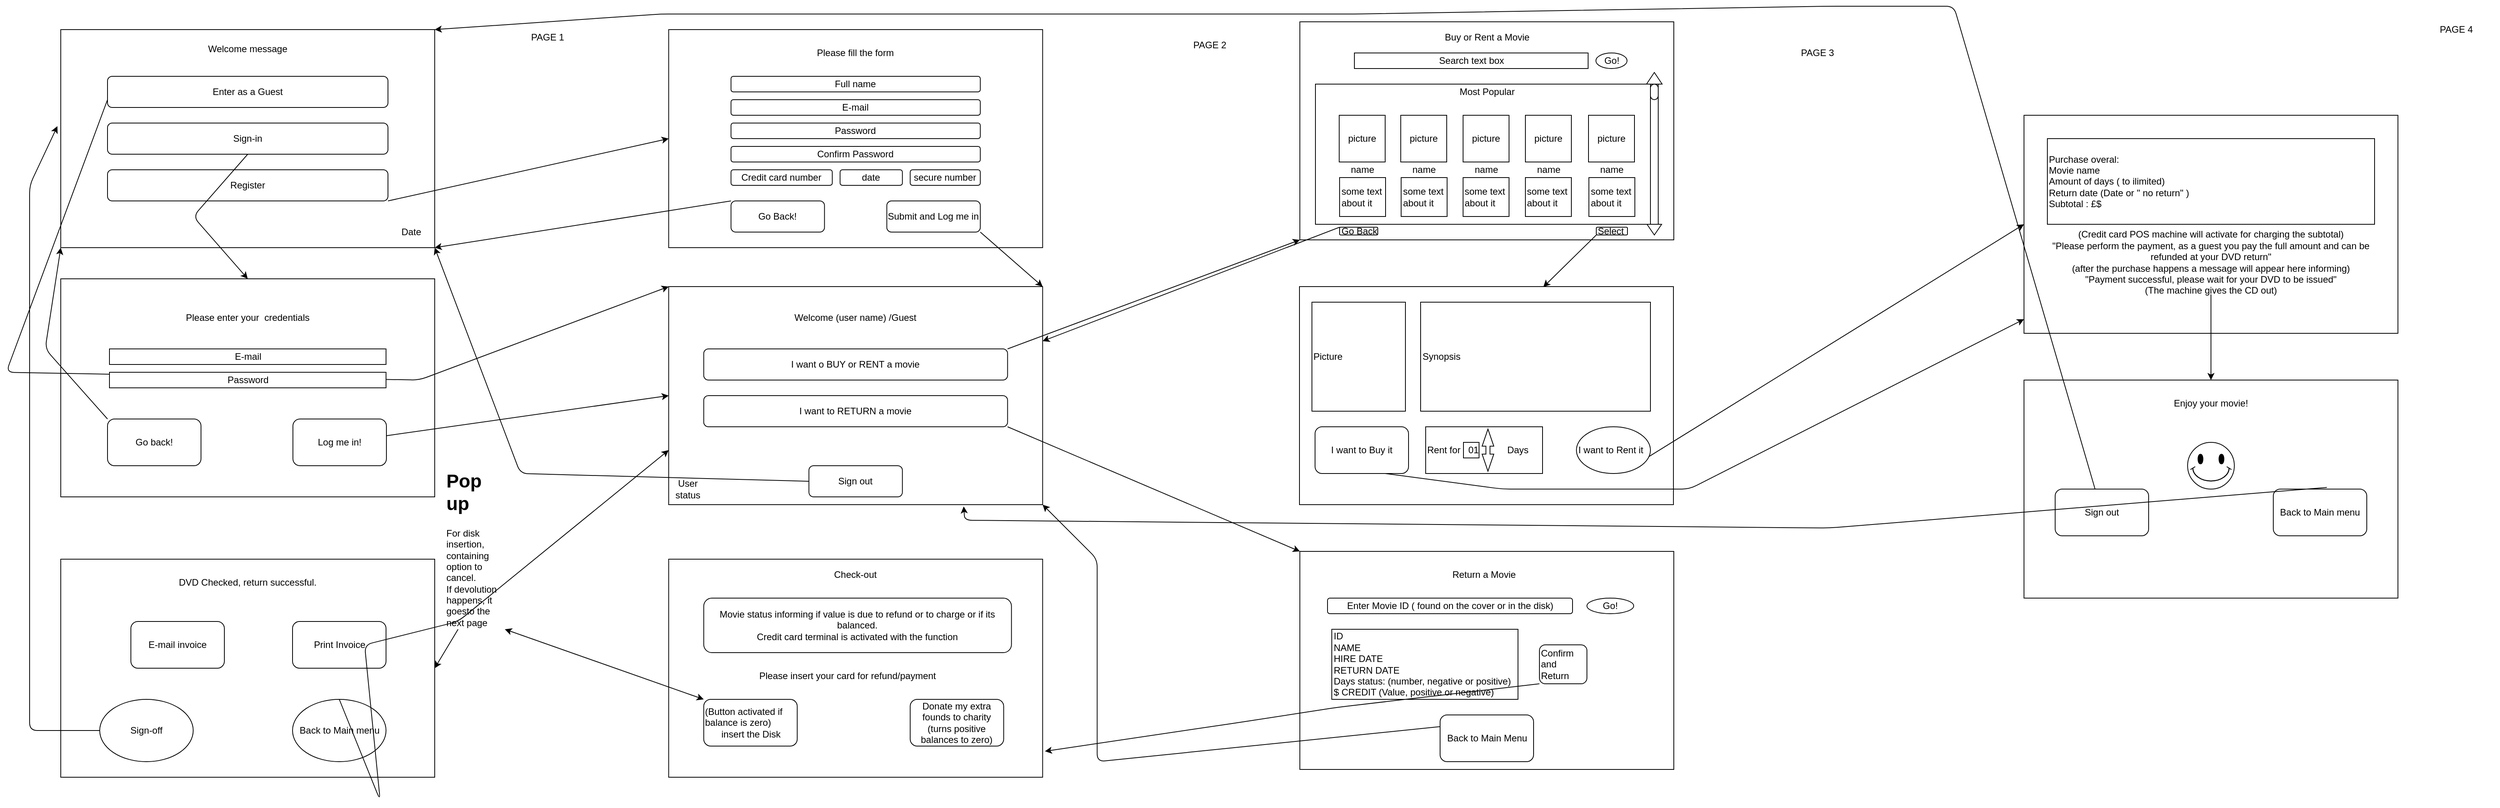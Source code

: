 <mxfile version="14.4.9" type="device"><diagram id="5TM2wLQqS0_GIBGq33ox" name="Page-1"><mxGraphModel dx="3289" dy="1504" grid="1" gridSize="10" guides="1" tooltips="1" connect="1" arrows="1" fold="1" page="1" pageScale="1" pageWidth="827" pageHeight="1169" math="0" shadow="0"><root><mxCell id="0"/><mxCell id="1" parent="0"/><mxCell id="jXrxLy60aSd5ZwdBfm4k-2" value="" style="rounded=0;whiteSpace=wrap;html=1;" parent="1" vertex="1"><mxGeometry x="90" y="40" width="480" height="280" as="geometry"/></mxCell><mxCell id="jXrxLy60aSd5ZwdBfm4k-4" value="Welcome message" style="text;html=1;strokeColor=none;fillColor=none;align=center;verticalAlign=middle;whiteSpace=wrap;rounded=0;" parent="1" vertex="1"><mxGeometry x="110" y="50" width="440" height="30" as="geometry"/></mxCell><mxCell id="jXrxLy60aSd5ZwdBfm4k-5" value="Enter as a Guest" style="rounded=1;whiteSpace=wrap;html=1;" parent="1" vertex="1"><mxGeometry x="150" y="100" width="360" height="40" as="geometry"/></mxCell><mxCell id="jXrxLy60aSd5ZwdBfm4k-6" value="Sign-in" style="rounded=1;whiteSpace=wrap;html=1;" parent="1" vertex="1"><mxGeometry x="150" y="160" width="360" height="40" as="geometry"/></mxCell><mxCell id="jXrxLy60aSd5ZwdBfm4k-7" value="Date" style="text;html=1;strokeColor=none;fillColor=none;align=center;verticalAlign=middle;whiteSpace=wrap;rounded=0;" parent="1" vertex="1"><mxGeometry x="520" y="290" width="40" height="20" as="geometry"/></mxCell><mxCell id="jXrxLy60aSd5ZwdBfm4k-11" value="Register" style="rounded=1;whiteSpace=wrap;html=1;" parent="1" vertex="1"><mxGeometry x="150" y="220" width="360" height="40" as="geometry"/></mxCell><mxCell id="jXrxLy60aSd5ZwdBfm4k-24" value="" style="rounded=0;whiteSpace=wrap;html=1;" parent="1" vertex="1"><mxGeometry x="90" y="360" width="480" height="280" as="geometry"/></mxCell><mxCell id="jXrxLy60aSd5ZwdBfm4k-25" value="" style="rounded=0;whiteSpace=wrap;html=1;" parent="1" vertex="1"><mxGeometry x="870.32" y="40" width="480" height="280" as="geometry"/></mxCell><mxCell id="jXrxLy60aSd5ZwdBfm4k-26" value="" style="endArrow=classic;html=1;exitX=0;exitY=0.75;exitDx=0;exitDy=0;entryX=0;entryY=0;entryDx=0;entryDy=0;" parent="1" source="jXrxLy60aSd5ZwdBfm4k-5" target="jXrxLy60aSd5ZwdBfm4k-50" edge="1"><mxGeometry width="50" height="50" relative="1" as="geometry"><mxPoint x="-130" y="405" as="sourcePoint"/><mxPoint x="-40" y="700" as="targetPoint"/><Array as="points"><mxPoint x="20" y="480"/><mxPoint x="550" y="490"/></Array></mxGeometry></mxCell><mxCell id="jXrxLy60aSd5ZwdBfm4k-27" value="" style="endArrow=classic;html=1;exitX=0.5;exitY=1;exitDx=0;exitDy=0;entryX=0.5;entryY=0;entryDx=0;entryDy=0;" parent="1" source="jXrxLy60aSd5ZwdBfm4k-6" target="jXrxLy60aSd5ZwdBfm4k-24" edge="1"><mxGeometry width="50" height="50" relative="1" as="geometry"><mxPoint x="230" y="380" as="sourcePoint"/><mxPoint x="280" y="330" as="targetPoint"/><Array as="points"><mxPoint x="260" y="280"/></Array></mxGeometry></mxCell><mxCell id="jXrxLy60aSd5ZwdBfm4k-28" value="" style="endArrow=classic;html=1;entryX=0;entryY=0.5;entryDx=0;entryDy=0;exitX=1;exitY=1;exitDx=0;exitDy=0;" parent="1" source="jXrxLy60aSd5ZwdBfm4k-11" target="jXrxLy60aSd5ZwdBfm4k-25" edge="1"><mxGeometry width="50" height="50" relative="1" as="geometry"><mxPoint x="560" y="490" as="sourcePoint"/><mxPoint x="610" y="440" as="targetPoint"/><Array as="points"/></mxGeometry></mxCell><mxCell id="jXrxLy60aSd5ZwdBfm4k-30" value="E-mail" style="rounded=0;whiteSpace=wrap;html=1;" parent="1" vertex="1"><mxGeometry x="152.5" y="450" width="355" height="20" as="geometry"/></mxCell><mxCell id="jXrxLy60aSd5ZwdBfm4k-31" value="Password" style="rounded=0;whiteSpace=wrap;html=1;" parent="1" vertex="1"><mxGeometry x="152.5" y="480" width="355" height="20" as="geometry"/></mxCell><mxCell id="jXrxLy60aSd5ZwdBfm4k-33" value="Log me in!" style="rounded=1;whiteSpace=wrap;html=1;" parent="1" vertex="1"><mxGeometry x="388" y="540" width="120" height="60" as="geometry"/></mxCell><mxCell id="jXrxLy60aSd5ZwdBfm4k-34" value="Go back!" style="rounded=1;whiteSpace=wrap;html=1;" parent="1" vertex="1"><mxGeometry x="150" y="540" width="120" height="60" as="geometry"/></mxCell><mxCell id="jXrxLy60aSd5ZwdBfm4k-35" value="Please enter your&amp;nbsp; credentials" style="text;html=1;strokeColor=none;fillColor=none;align=center;verticalAlign=middle;whiteSpace=wrap;rounded=0;" parent="1" vertex="1"><mxGeometry x="235" y="400" width="190" height="20" as="geometry"/></mxCell><mxCell id="jXrxLy60aSd5ZwdBfm4k-36" value="" style="endArrow=classic;html=1;exitX=0;exitY=0;exitDx=0;exitDy=0;entryX=0;entryY=1;entryDx=0;entryDy=0;" parent="1" source="jXrxLy60aSd5ZwdBfm4k-34" target="jXrxLy60aSd5ZwdBfm4k-2" edge="1"><mxGeometry width="50" height="50" relative="1" as="geometry"><mxPoint x="610" y="620" as="sourcePoint"/><mxPoint x="660" y="570" as="targetPoint"/><Array as="points"><mxPoint x="70" y="450"/></Array></mxGeometry></mxCell><mxCell id="jXrxLy60aSd5ZwdBfm4k-38" value="Full name" style="rounded=1;whiteSpace=wrap;html=1;" parent="1" vertex="1"><mxGeometry x="950.32" y="100" width="320" height="20" as="geometry"/></mxCell><mxCell id="jXrxLy60aSd5ZwdBfm4k-39" value="E-mail" style="rounded=1;whiteSpace=wrap;html=1;" parent="1" vertex="1"><mxGeometry x="950.32" y="130" width="320" height="20" as="geometry"/></mxCell><mxCell id="jXrxLy60aSd5ZwdBfm4k-40" value="Password" style="rounded=1;whiteSpace=wrap;html=1;" parent="1" vertex="1"><mxGeometry x="950.32" y="160" width="320" height="20" as="geometry"/></mxCell><mxCell id="jXrxLy60aSd5ZwdBfm4k-41" value="Credit card number" style="rounded=1;whiteSpace=wrap;html=1;" parent="1" vertex="1"><mxGeometry x="950.32" y="220" width="130" height="20" as="geometry"/></mxCell><mxCell id="jXrxLy60aSd5ZwdBfm4k-43" value="date" style="rounded=1;whiteSpace=wrap;html=1;" parent="1" vertex="1"><mxGeometry x="1090.32" y="220" width="80" height="20" as="geometry"/></mxCell><mxCell id="jXrxLy60aSd5ZwdBfm4k-44" value="secure number" style="rounded=1;whiteSpace=wrap;html=1;" parent="1" vertex="1"><mxGeometry x="1180.32" y="220" width="90" height="20" as="geometry"/></mxCell><mxCell id="jXrxLy60aSd5ZwdBfm4k-45" style="edgeStyle=orthogonalEdgeStyle;rounded=0;orthogonalLoop=1;jettySize=auto;html=1;exitX=0.5;exitY=1;exitDx=0;exitDy=0;" parent="1" source="jXrxLy60aSd5ZwdBfm4k-44" target="jXrxLy60aSd5ZwdBfm4k-44" edge="1"><mxGeometry relative="1" as="geometry"/></mxCell><mxCell id="jXrxLy60aSd5ZwdBfm4k-46" value="Please fill the form" style="text;html=1;strokeColor=none;fillColor=none;align=center;verticalAlign=middle;whiteSpace=wrap;rounded=0;" parent="1" vertex="1"><mxGeometry x="1000.32" y="60" width="220" height="20" as="geometry"/></mxCell><mxCell id="jXrxLy60aSd5ZwdBfm4k-47" value="Submit and Log me in" style="rounded=1;whiteSpace=wrap;html=1;" parent="1" vertex="1"><mxGeometry x="1150.32" y="260" width="120" height="40" as="geometry"/></mxCell><mxCell id="jXrxLy60aSd5ZwdBfm4k-48" value="Go Back!" style="rounded=1;whiteSpace=wrap;html=1;" parent="1" vertex="1"><mxGeometry x="950.32" y="260" width="120" height="40" as="geometry"/></mxCell><mxCell id="jXrxLy60aSd5ZwdBfm4k-49" value="" style="endArrow=classic;html=1;entryX=1;entryY=1;entryDx=0;entryDy=0;exitX=0;exitY=0;exitDx=0;exitDy=0;" parent="1" source="jXrxLy60aSd5ZwdBfm4k-48" target="jXrxLy60aSd5ZwdBfm4k-2" edge="1"><mxGeometry width="50" height="50" relative="1" as="geometry"><mxPoint x="690" y="630" as="sourcePoint"/><mxPoint x="740" y="580" as="targetPoint"/></mxGeometry></mxCell><mxCell id="jXrxLy60aSd5ZwdBfm4k-50" value="" style="rounded=0;whiteSpace=wrap;html=1;" parent="1" vertex="1"><mxGeometry x="870.32" y="370" width="480" height="280" as="geometry"/></mxCell><mxCell id="jXrxLy60aSd5ZwdBfm4k-51" value="Welcome (user name) /Guest" style="text;html=1;strokeColor=none;fillColor=none;align=center;verticalAlign=middle;whiteSpace=wrap;rounded=0;" parent="1" vertex="1"><mxGeometry x="960.32" y="400" width="300" height="20" as="geometry"/></mxCell><mxCell id="jXrxLy60aSd5ZwdBfm4k-53" value="I want o BUY or RENT a movie" style="rounded=1;whiteSpace=wrap;html=1;" parent="1" vertex="1"><mxGeometry x="915.32" y="450" width="390" height="40" as="geometry"/></mxCell><mxCell id="jXrxLy60aSd5ZwdBfm4k-57" value="I want to RETURN a movie" style="rounded=1;whiteSpace=wrap;html=1;" parent="1" vertex="1"><mxGeometry x="915.32" y="510" width="390" height="40" as="geometry"/></mxCell><mxCell id="jXrxLy60aSd5ZwdBfm4k-59" value="Sign out" style="rounded=1;whiteSpace=wrap;html=1;" parent="1" vertex="1"><mxGeometry x="1050.32" y="600" width="120" height="40" as="geometry"/></mxCell><mxCell id="jXrxLy60aSd5ZwdBfm4k-60" value="" style="endArrow=classic;html=1;exitX=1;exitY=1;exitDx=0;exitDy=0;entryX=1;entryY=0;entryDx=0;entryDy=0;" parent="1" source="jXrxLy60aSd5ZwdBfm4k-47" target="jXrxLy60aSd5ZwdBfm4k-50" edge="1"><mxGeometry width="50" height="50" relative="1" as="geometry"><mxPoint x="1450.32" y="330" as="sourcePoint"/><mxPoint x="1500.32" y="280" as="targetPoint"/></mxGeometry></mxCell><mxCell id="jXrxLy60aSd5ZwdBfm4k-61" value="Confirm Password" style="rounded=1;whiteSpace=wrap;html=1;" parent="1" vertex="1"><mxGeometry x="950.32" y="190" width="320" height="20" as="geometry"/></mxCell><mxCell id="kJJDnuJXd94vQT894PeG-1" value="" style="endArrow=classic;html=1;exitX=0;exitY=0.5;exitDx=0;exitDy=0;entryX=1;entryY=1;entryDx=0;entryDy=0;" edge="1" parent="1" source="jXrxLy60aSd5ZwdBfm4k-59" target="jXrxLy60aSd5ZwdBfm4k-2"><mxGeometry width="50" height="50" relative="1" as="geometry"><mxPoint x="560" y="640" as="sourcePoint"/><mxPoint x="610" y="590" as="targetPoint"/><Array as="points"><mxPoint x="680" y="610"/></Array></mxGeometry></mxCell><mxCell id="kJJDnuJXd94vQT894PeG-3" value="" style="endArrow=classic;html=1;entryX=0;entryY=0.5;entryDx=0;entryDy=0;" edge="1" parent="1" source="jXrxLy60aSd5ZwdBfm4k-33" target="jXrxLy60aSd5ZwdBfm4k-50"><mxGeometry width="50" height="50" relative="1" as="geometry"><mxPoint x="560" y="780" as="sourcePoint"/><mxPoint x="610" y="730" as="targetPoint"/></mxGeometry></mxCell><mxCell id="kJJDnuJXd94vQT894PeG-4" value="User status" style="text;html=1;strokeColor=none;fillColor=none;align=center;verticalAlign=middle;whiteSpace=wrap;rounded=0;" vertex="1" parent="1"><mxGeometry x="875.32" y="620" width="40" height="20" as="geometry"/></mxCell><mxCell id="kJJDnuJXd94vQT894PeG-6" value="" style="rounded=0;whiteSpace=wrap;html=1;" vertex="1" parent="1"><mxGeometry x="1680.5" y="30" width="480" height="280" as="geometry"/></mxCell><mxCell id="kJJDnuJXd94vQT894PeG-8" value="" style="rounded=0;whiteSpace=wrap;html=1;" vertex="1" parent="1"><mxGeometry x="1680.5" y="710" width="480" height="280" as="geometry"/></mxCell><mxCell id="kJJDnuJXd94vQT894PeG-9" value="" style="endArrow=classic;html=1;entryX=0;entryY=1;entryDx=0;entryDy=0;exitX=1;exitY=0;exitDx=0;exitDy=0;" edge="1" parent="1" source="jXrxLy60aSd5ZwdBfm4k-53" target="kJJDnuJXd94vQT894PeG-6"><mxGeometry width="50" height="50" relative="1" as="geometry"><mxPoint x="1380.32" y="270" as="sourcePoint"/><mxPoint x="1430.32" y="220" as="targetPoint"/></mxGeometry></mxCell><mxCell id="kJJDnuJXd94vQT894PeG-11" value="" style="endArrow=classic;html=1;entryX=0;entryY=0;entryDx=0;entryDy=0;exitX=1;exitY=1;exitDx=0;exitDy=0;" edge="1" parent="1" source="jXrxLy60aSd5ZwdBfm4k-57" target="kJJDnuJXd94vQT894PeG-8"><mxGeometry width="50" height="50" relative="1" as="geometry"><mxPoint x="1380.32" y="640" as="sourcePoint"/><mxPoint x="1430.32" y="590" as="targetPoint"/></mxGeometry></mxCell><mxCell id="kJJDnuJXd94vQT894PeG-12" value="Buy or Rent a Movie" style="text;html=1;strokeColor=none;fillColor=none;align=center;verticalAlign=middle;whiteSpace=wrap;rounded=0;" vertex="1" parent="1"><mxGeometry x="1835.5" y="40" width="170" height="20" as="geometry"/></mxCell><mxCell id="kJJDnuJXd94vQT894PeG-13" value="Search text box" style="rounded=0;whiteSpace=wrap;html=1;" vertex="1" parent="1"><mxGeometry x="1750.5" y="70" width="300" height="20" as="geometry"/></mxCell><mxCell id="kJJDnuJXd94vQT894PeG-14" value="Go!" style="ellipse;whiteSpace=wrap;html=1;" vertex="1" parent="1"><mxGeometry x="2060.5" y="70" width="40" height="20" as="geometry"/></mxCell><mxCell id="kJJDnuJXd94vQT894PeG-15" value="" style="rounded=0;whiteSpace=wrap;html=1;" vertex="1" parent="1"><mxGeometry x="1700.5" y="110" width="440" height="180" as="geometry"/></mxCell><mxCell id="kJJDnuJXd94vQT894PeG-16" value="Most Popular" style="text;html=1;strokeColor=none;fillColor=none;align=center;verticalAlign=middle;whiteSpace=wrap;rounded=0;" vertex="1" parent="1"><mxGeometry x="1880.5" y="110" width="80" height="20" as="geometry"/></mxCell><mxCell id="kJJDnuJXd94vQT894PeG-17" value="picture" style="rounded=0;whiteSpace=wrap;html=1;" vertex="1" parent="1"><mxGeometry x="1731" y="150" width="59" height="60" as="geometry"/></mxCell><mxCell id="kJJDnuJXd94vQT894PeG-18" value="name" style="text;html=1;strokeColor=none;fillColor=none;align=center;verticalAlign=middle;whiteSpace=wrap;rounded=0;" vertex="1" parent="1"><mxGeometry x="1741" y="210" width="40" height="20" as="geometry"/></mxCell><mxCell id="kJJDnuJXd94vQT894PeG-22" value="picture" style="rounded=0;whiteSpace=wrap;html=1;" vertex="1" parent="1"><mxGeometry x="1810" y="150" width="59" height="60" as="geometry"/></mxCell><mxCell id="kJJDnuJXd94vQT894PeG-23" value="name" style="text;html=1;strokeColor=none;fillColor=none;align=center;verticalAlign=middle;whiteSpace=wrap;rounded=0;" vertex="1" parent="1"><mxGeometry x="1820" y="210" width="40" height="20" as="geometry"/></mxCell><mxCell id="kJJDnuJXd94vQT894PeG-24" value="picture" style="rounded=0;whiteSpace=wrap;html=1;" vertex="1" parent="1"><mxGeometry x="1890" y="150" width="59" height="60" as="geometry"/></mxCell><mxCell id="kJJDnuJXd94vQT894PeG-25" value="name" style="text;html=1;strokeColor=none;fillColor=none;align=center;verticalAlign=middle;whiteSpace=wrap;rounded=0;" vertex="1" parent="1"><mxGeometry x="1900" y="210" width="40" height="20" as="geometry"/></mxCell><mxCell id="kJJDnuJXd94vQT894PeG-26" value="picture" style="rounded=0;whiteSpace=wrap;html=1;" vertex="1" parent="1"><mxGeometry x="1970" y="150" width="59" height="60" as="geometry"/></mxCell><mxCell id="kJJDnuJXd94vQT894PeG-27" value="name" style="text;html=1;strokeColor=none;fillColor=none;align=center;verticalAlign=middle;whiteSpace=wrap;rounded=0;" vertex="1" parent="1"><mxGeometry x="1980" y="210" width="40" height="20" as="geometry"/></mxCell><mxCell id="kJJDnuJXd94vQT894PeG-28" value="picture" style="rounded=0;whiteSpace=wrap;html=1;" vertex="1" parent="1"><mxGeometry x="2051" y="150" width="59" height="60" as="geometry"/></mxCell><mxCell id="kJJDnuJXd94vQT894PeG-29" value="name" style="text;html=1;strokeColor=none;fillColor=none;align=center;verticalAlign=middle;whiteSpace=wrap;rounded=0;" vertex="1" parent="1"><mxGeometry x="2061" y="210" width="40" height="20" as="geometry"/></mxCell><mxCell id="kJJDnuJXd94vQT894PeG-32" value="some text about it" style="rounded=0;whiteSpace=wrap;html=1;fillColor=none;gradientColor=none;align=left;" vertex="1" parent="1"><mxGeometry x="1731.5" y="230" width="59" height="50" as="geometry"/></mxCell><mxCell id="kJJDnuJXd94vQT894PeG-33" value="some text about it" style="rounded=0;whiteSpace=wrap;html=1;fillColor=none;gradientColor=none;align=left;" vertex="1" parent="1"><mxGeometry x="1810.5" y="230" width="59" height="50" as="geometry"/></mxCell><mxCell id="kJJDnuJXd94vQT894PeG-34" value="some text about it" style="rounded=0;whiteSpace=wrap;html=1;fillColor=none;gradientColor=none;align=left;" vertex="1" parent="1"><mxGeometry x="1890" y="230" width="59" height="50" as="geometry"/></mxCell><mxCell id="kJJDnuJXd94vQT894PeG-35" value="some text about it" style="rounded=0;whiteSpace=wrap;html=1;fillColor=none;gradientColor=none;align=left;" vertex="1" parent="1"><mxGeometry x="1970" y="230" width="59" height="50" as="geometry"/></mxCell><mxCell id="kJJDnuJXd94vQT894PeG-36" value="some text about it" style="rounded=0;whiteSpace=wrap;html=1;fillColor=none;gradientColor=none;align=left;" vertex="1" parent="1"><mxGeometry x="2051.5" y="230" width="59" height="50" as="geometry"/></mxCell><mxCell id="kJJDnuJXd94vQT894PeG-37" value="" style="rounded=0;whiteSpace=wrap;html=1;fillColor=none;gradientColor=none;align=left;" vertex="1" parent="1"><mxGeometry x="2130.5" y="110" width="10" height="180" as="geometry"/></mxCell><mxCell id="kJJDnuJXd94vQT894PeG-38" value="" style="html=1;shadow=0;dashed=0;align=center;verticalAlign=middle;shape=mxgraph.arrows2.arrow;dy=0.6;dx=40;direction=north;notch=0;rounded=0;fillColor=none;gradientColor=none;" vertex="1" parent="1"><mxGeometry x="2125.5" y="95" width="20" height="15" as="geometry"/></mxCell><mxCell id="kJJDnuJXd94vQT894PeG-39" value="" style="html=1;shadow=0;dashed=0;align=center;verticalAlign=middle;shape=mxgraph.arrows2.arrow;dy=0.6;dx=40;direction=south;notch=0;rounded=0;fillColor=none;gradientColor=none;" vertex="1" parent="1"><mxGeometry x="2126.13" y="290" width="18.75" height="13.75" as="geometry"/></mxCell><mxCell id="kJJDnuJXd94vQT894PeG-42" value="" style="rounded=1;whiteSpace=wrap;html=1;fillColor=none;gradientColor=none;align=left;arcSize=50;" vertex="1" parent="1"><mxGeometry x="2130.5" y="110" width="10" height="20" as="geometry"/></mxCell><mxCell id="kJJDnuJXd94vQT894PeG-49" value="Select" style="rounded=1;whiteSpace=wrap;html=1;fillColor=none;gradientColor=none;align=left;" vertex="1" parent="1"><mxGeometry x="2061" y="293.75" width="40" height="10" as="geometry"/></mxCell><mxCell id="kJJDnuJXd94vQT894PeG-50" value="Go Back" style="rounded=1;whiteSpace=wrap;html=1;fillColor=none;gradientColor=none;align=left;" vertex="1" parent="1"><mxGeometry x="1731.5" y="293.75" width="49" height="10" as="geometry"/></mxCell><mxCell id="kJJDnuJXd94vQT894PeG-51" value="" style="endArrow=classic;html=1;exitX=0;exitY=0;exitDx=0;exitDy=0;entryX=1;entryY=0.25;entryDx=0;entryDy=0;" edge="1" parent="1" source="kJJDnuJXd94vQT894PeG-50" target="jXrxLy60aSd5ZwdBfm4k-50"><mxGeometry width="50" height="50" relative="1" as="geometry"><mxPoint x="1380.32" y="280" as="sourcePoint"/><mxPoint x="1430.32" y="230" as="targetPoint"/></mxGeometry></mxCell><mxCell id="kJJDnuJXd94vQT894PeG-106" value="Enter Movie ID ( found on the cover or in the disk)" style="rounded=1;whiteSpace=wrap;html=1;fillColor=none;gradientColor=none;align=center;" vertex="1" parent="1"><mxGeometry x="1716" y="770" width="314.5" height="20" as="geometry"/></mxCell><mxCell id="kJJDnuJXd94vQT894PeG-108" value="ID&amp;nbsp;&lt;br&gt;NAME&lt;br&gt;HIRE DATE&lt;br&gt;RETURN DATE&lt;br&gt;Days status: (number, negative or positive)&lt;br&gt;$ CREDIT (Value, positive or negative)" style="rounded=0;whiteSpace=wrap;html=1;fillColor=none;gradientColor=none;align=left;" vertex="1" parent="1"><mxGeometry x="1721.5" y="810" width="239" height="90" as="geometry"/></mxCell><mxCell id="kJJDnuJXd94vQT894PeG-109" value="Go!" style="ellipse;whiteSpace=wrap;html=1;rounded=0;fillColor=none;gradientColor=none;align=center;" vertex="1" parent="1"><mxGeometry x="2049" y="770" width="60" height="20" as="geometry"/></mxCell><mxCell id="kJJDnuJXd94vQT894PeG-110" value="Return a Movie" style="text;html=1;strokeColor=none;fillColor=none;align=center;verticalAlign=middle;whiteSpace=wrap;rounded=0;" vertex="1" parent="1"><mxGeometry x="1846.25" y="730" width="141.5" height="20" as="geometry"/></mxCell><mxCell id="kJJDnuJXd94vQT894PeG-113" value="Confirm and Return" style="rounded=1;whiteSpace=wrap;html=1;fillColor=none;gradientColor=none;align=left;" vertex="1" parent="1"><mxGeometry x="1988" y="830" width="61" height="50" as="geometry"/></mxCell><mxCell id="kJJDnuJXd94vQT894PeG-114" value="Back to Main Menu" style="rounded=1;whiteSpace=wrap;html=1;fillColor=none;gradientColor=none;align=center;" vertex="1" parent="1"><mxGeometry x="1860.5" y="920" width="120" height="60" as="geometry"/></mxCell><mxCell id="kJJDnuJXd94vQT894PeG-117" value="" style="rounded=0;whiteSpace=wrap;html=1;" vertex="1" parent="1"><mxGeometry x="870.32" y="720" width="480" height="280" as="geometry"/></mxCell><mxCell id="kJJDnuJXd94vQT894PeG-118" value="" style="endArrow=classic;html=1;exitX=0;exitY=0.25;exitDx=0;exitDy=0;entryX=1;entryY=1;entryDx=0;entryDy=0;" edge="1" parent="1" source="kJJDnuJXd94vQT894PeG-114" target="jXrxLy60aSd5ZwdBfm4k-50"><mxGeometry width="50" height="50" relative="1" as="geometry"><mxPoint x="1380.32" y="850" as="sourcePoint"/><mxPoint x="1430.32" y="800" as="targetPoint"/><Array as="points"><mxPoint x="1420.32" y="980"/><mxPoint x="1420.32" y="720"/></Array></mxGeometry></mxCell><mxCell id="kJJDnuJXd94vQT894PeG-119" value="" style="endArrow=classic;html=1;exitX=0;exitY=1;exitDx=0;exitDy=0;entryX=1.006;entryY=0.881;entryDx=0;entryDy=0;entryPerimeter=0;" edge="1" parent="1" source="kJJDnuJXd94vQT894PeG-113" target="kJJDnuJXd94vQT894PeG-117"><mxGeometry width="50" height="50" relative="1" as="geometry"><mxPoint x="1230.32" y="900" as="sourcePoint"/><mxPoint x="1280.32" y="850" as="targetPoint"/><Array as="points"><mxPoint x="1730.32" y="910"/><mxPoint x="1600.32" y="930"/></Array></mxGeometry></mxCell><mxCell id="kJJDnuJXd94vQT894PeG-120" value="Check-out" style="text;html=1;strokeColor=none;fillColor=none;align=center;verticalAlign=middle;whiteSpace=wrap;rounded=0;" vertex="1" parent="1"><mxGeometry x="1070.32" y="730" width="80" height="20" as="geometry"/></mxCell><mxCell id="kJJDnuJXd94vQT894PeG-121" value="Movie status informing if value is due to refund or to charge or if its balanced.&lt;br&gt;Credit card terminal is activated with the function" style="rounded=1;whiteSpace=wrap;html=1;fillColor=none;gradientColor=none;align=center;" vertex="1" parent="1"><mxGeometry x="915.32" y="770" width="395" height="70" as="geometry"/></mxCell><mxCell id="kJJDnuJXd94vQT894PeG-123" value="(Button activated if balance is zero)&lt;br&gt;&lt;div style=&quot;text-align: center&quot;&gt;&lt;span&gt;insert the Disk&lt;/span&gt;&lt;/div&gt;" style="rounded=1;whiteSpace=wrap;html=1;fillColor=none;gradientColor=none;align=left;" vertex="1" parent="1"><mxGeometry x="915.32" y="900" width="120" height="60" as="geometry"/></mxCell><mxCell id="kJJDnuJXd94vQT894PeG-124" value="Please insert your card for refund/payment" style="text;html=1;strokeColor=none;fillColor=none;align=center;verticalAlign=middle;whiteSpace=wrap;rounded=0;" vertex="1" parent="1"><mxGeometry x="950.32" y="860" width="300" height="20" as="geometry"/></mxCell><mxCell id="kJJDnuJXd94vQT894PeG-125" value="Donate my extra founds to charity&lt;br&gt;(turns positive balances to zero)" style="rounded=1;whiteSpace=wrap;html=1;fillColor=none;gradientColor=none;align=center;" vertex="1" parent="1"><mxGeometry x="1180.32" y="900" width="120" height="60" as="geometry"/></mxCell><mxCell id="kJJDnuJXd94vQT894PeG-126" value="" style="rounded=0;whiteSpace=wrap;html=1;" vertex="1" parent="1"><mxGeometry x="90" y="720" width="480" height="280" as="geometry"/></mxCell><mxCell id="kJJDnuJXd94vQT894PeG-127" value="DVD Checked, return successful." style="text;html=1;strokeColor=none;fillColor=none;align=center;verticalAlign=middle;whiteSpace=wrap;rounded=0;" vertex="1" parent="1"><mxGeometry x="196.25" y="740" width="267.5" height="20" as="geometry"/></mxCell><mxCell id="kJJDnuJXd94vQT894PeG-128" value="Print Invoice" style="rounded=1;whiteSpace=wrap;html=1;fillColor=none;gradientColor=none;align=center;" vertex="1" parent="1"><mxGeometry x="387.5" y="800" width="120" height="60" as="geometry"/></mxCell><mxCell id="kJJDnuJXd94vQT894PeG-129" value="E-mail invoice" style="rounded=1;whiteSpace=wrap;html=1;fillColor=none;gradientColor=none;align=center;" vertex="1" parent="1"><mxGeometry x="180" y="800" width="120" height="60" as="geometry"/></mxCell><mxCell id="kJJDnuJXd94vQT894PeG-132" value="Sign-off" style="ellipse;whiteSpace=wrap;html=1;rounded=0;fillColor=none;gradientColor=none;align=center;" vertex="1" parent="1"><mxGeometry x="140" y="900" width="120" height="80" as="geometry"/></mxCell><mxCell id="kJJDnuJXd94vQT894PeG-133" value="Back to Main menu" style="ellipse;whiteSpace=wrap;html=1;rounded=0;fillColor=none;gradientColor=none;align=center;" vertex="1" parent="1"><mxGeometry x="387.5" y="900" width="120" height="80" as="geometry"/></mxCell><mxCell id="kJJDnuJXd94vQT894PeG-134" value="" style="endArrow=classic;html=1;exitX=0;exitY=0.5;exitDx=0;exitDy=0;entryX=-0.009;entryY=0.443;entryDx=0;entryDy=0;entryPerimeter=0;" edge="1" parent="1" source="kJJDnuJXd94vQT894PeG-132" target="jXrxLy60aSd5ZwdBfm4k-2"><mxGeometry width="50" height="50" relative="1" as="geometry"><mxPoint y="920" as="sourcePoint"/><mxPoint x="10" y="450" as="targetPoint"/><Array as="points"><mxPoint x="50" y="940"/><mxPoint x="50" y="580"/><mxPoint x="50" y="240"/></Array></mxGeometry></mxCell><mxCell id="kJJDnuJXd94vQT894PeG-135" value="&lt;h1&gt;Pop up&lt;/h1&gt;&lt;div&gt;For disk insertion, containing option to cancel.&lt;/div&gt;&lt;div&gt;If devolution happens, it goesto the next page&lt;/div&gt;" style="text;html=1;strokeColor=none;fillColor=none;spacing=5;spacingTop=-20;whiteSpace=wrap;overflow=hidden;rounded=0;align=left;" vertex="1" parent="1"><mxGeometry x="580" y="600" width="80" height="210" as="geometry"/></mxCell><mxCell id="kJJDnuJXd94vQT894PeG-137" value="" style="endArrow=classic;startArrow=classic;html=1;entryX=1;entryY=1;entryDx=0;entryDy=0;exitX=0;exitY=0;exitDx=0;exitDy=0;" edge="1" parent="1" source="kJJDnuJXd94vQT894PeG-123" target="kJJDnuJXd94vQT894PeG-135"><mxGeometry width="50" height="50" relative="1" as="geometry"><mxPoint x="810.32" y="920" as="sourcePoint"/><mxPoint x="850.0" y="765.06" as="targetPoint"/></mxGeometry></mxCell><mxCell id="kJJDnuJXd94vQT894PeG-138" value="" style="endArrow=classic;html=1;entryX=1;entryY=0.5;entryDx=0;entryDy=0;exitX=0.25;exitY=1;exitDx=0;exitDy=0;" edge="1" parent="1" source="kJJDnuJXd94vQT894PeG-135" target="kJJDnuJXd94vQT894PeG-126"><mxGeometry width="50" height="50" relative="1" as="geometry"><mxPoint x="600" y="960" as="sourcePoint"/><mxPoint x="650" y="910" as="targetPoint"/></mxGeometry></mxCell><mxCell id="kJJDnuJXd94vQT894PeG-139" value="" style="endArrow=classic;html=1;exitX=0.5;exitY=0;exitDx=0;exitDy=0;entryX=0;entryY=0.75;entryDx=0;entryDy=0;" edge="1" parent="1" source="kJJDnuJXd94vQT894PeG-133" target="jXrxLy60aSd5ZwdBfm4k-50"><mxGeometry width="50" height="50" relative="1" as="geometry"><mxPoint x="570" y="1110" as="sourcePoint"/><mxPoint x="620" y="1060" as="targetPoint"/><Array as="points"><mxPoint x="500" y="1030"/><mxPoint x="480" y="830"/><mxPoint x="600" y="800"/></Array></mxGeometry></mxCell><mxCell id="kJJDnuJXd94vQT894PeG-140" value="" style="rounded=0;whiteSpace=wrap;html=1;" vertex="1" parent="1"><mxGeometry x="1680" y="370" width="480" height="280" as="geometry"/></mxCell><mxCell id="kJJDnuJXd94vQT894PeG-141" value="" style="endArrow=classic;html=1;exitX=0;exitY=1;exitDx=0;exitDy=0;entryX=0.652;entryY=0.002;entryDx=0;entryDy=0;entryPerimeter=0;" edge="1" parent="1" source="kJJDnuJXd94vQT894PeG-49" target="kJJDnuJXd94vQT894PeG-140"><mxGeometry width="50" height="50" relative="1" as="geometry"><mxPoint x="1930.5" y="500" as="sourcePoint"/><mxPoint x="1980.5" y="450" as="targetPoint"/></mxGeometry></mxCell><mxCell id="kJJDnuJXd94vQT894PeG-142" value="Picture" style="rounded=0;whiteSpace=wrap;html=1;fillColor=none;gradientColor=none;align=left;" vertex="1" parent="1"><mxGeometry x="1696" y="390" width="120" height="140" as="geometry"/></mxCell><mxCell id="kJJDnuJXd94vQT894PeG-143" value="Synopsis" style="rounded=0;whiteSpace=wrap;html=1;fillColor=none;gradientColor=none;align=left;" vertex="1" parent="1"><mxGeometry x="1835.5" y="390" width="295" height="140" as="geometry"/></mxCell><mxCell id="kJJDnuJXd94vQT894PeG-144" value="I want to Buy it" style="rounded=1;whiteSpace=wrap;html=1;fillColor=none;gradientColor=none;align=center;" vertex="1" parent="1"><mxGeometry x="1700" y="550" width="120" height="60" as="geometry"/></mxCell><mxCell id="kJJDnuJXd94vQT894PeG-146" value="Rent for&amp;nbsp; &amp;nbsp;01&amp;nbsp; &amp;nbsp; &amp;nbsp; &amp;nbsp; &amp;nbsp; &amp;nbsp;Days&amp;nbsp; &amp;nbsp;&amp;nbsp;" style="rounded=0;whiteSpace=wrap;html=1;fillColor=none;gradientColor=none;align=left;" vertex="1" parent="1"><mxGeometry x="1842" y="550" width="150" height="60" as="geometry"/></mxCell><mxCell id="kJJDnuJXd94vQT894PeG-147" value="" style="whiteSpace=wrap;html=1;aspect=fixed;rounded=0;fillColor=none;gradientColor=none;align=left;" vertex="1" parent="1"><mxGeometry x="1890.5" y="570" width="20" height="20" as="geometry"/></mxCell><mxCell id="kJJDnuJXd94vQT894PeG-152" value="" style="html=1;shadow=0;dashed=0;align=center;verticalAlign=middle;shape=mxgraph.arrows2.twoWayArrow;dy=0.65;dx=22;rounded=0;fillColor=none;gradientColor=none;rotation=-90;" vertex="1" parent="1"><mxGeometry x="1894.87" y="572.5" width="54.13" height="15" as="geometry"/></mxCell><mxCell id="kJJDnuJXd94vQT894PeG-153" value="I want to Rent it" style="ellipse;whiteSpace=wrap;html=1;rounded=0;fillColor=none;gradientColor=none;align=left;" vertex="1" parent="1"><mxGeometry x="2035.5" y="550" width="95" height="60" as="geometry"/></mxCell><mxCell id="kJJDnuJXd94vQT894PeG-154" value="" style="endArrow=classic;html=1;exitX=0.75;exitY=1;exitDx=0;exitDy=0;" edge="1" parent="1" source="kJJDnuJXd94vQT894PeG-144" target="kJJDnuJXd94vQT894PeG-156"><mxGeometry width="50" height="50" relative="1" as="geometry"><mxPoint x="2060.5" y="700" as="sourcePoint"/><mxPoint x="2220.5" y="590" as="targetPoint"/><Array as="points"><mxPoint x="1940.5" y="630"/><mxPoint x="2180.5" y="630"/></Array></mxGeometry></mxCell><mxCell id="kJJDnuJXd94vQT894PeG-155" value="" style="endArrow=classic;html=1;exitX=0.979;exitY=0.639;exitDx=0;exitDy=0;exitPerimeter=0;entryX=0;entryY=0.5;entryDx=0;entryDy=0;" edge="1" parent="1" source="kJJDnuJXd94vQT894PeG-153" target="kJJDnuJXd94vQT894PeG-156"><mxGeometry width="50" height="50" relative="1" as="geometry"><mxPoint x="2200.5" y="610" as="sourcePoint"/><mxPoint x="2200.5" y="520" as="targetPoint"/></mxGeometry></mxCell><mxCell id="kJJDnuJXd94vQT894PeG-156" value="" style="rounded=0;whiteSpace=wrap;html=1;" vertex="1" parent="1"><mxGeometry x="2610" y="150" width="480" height="280" as="geometry"/></mxCell><mxCell id="kJJDnuJXd94vQT894PeG-157" value="Purchase overal:&lt;br&gt;Movie name&lt;br&gt;Amount of days ( to ilimited)&lt;br&gt;Return date (Date or &quot; no return&quot; )&lt;br&gt;Subtotal : £$" style="rounded=0;whiteSpace=wrap;html=1;fillColor=none;gradientColor=none;align=left;" vertex="1" parent="1"><mxGeometry x="2640" y="180" width="420" height="110" as="geometry"/></mxCell><mxCell id="kJJDnuJXd94vQT894PeG-158" value="(Credit card POS machine will activate for charging the subtotal)&lt;br&gt;&quot;Please perform the payment, as a guest you pay the full amount and can be refunded at your DVD return&quot;&lt;br&gt;(after the purchase happens a message will appear here informing)&lt;br&gt;&quot;Payment successful, please wait for your DVD to be issued&quot;&lt;br&gt;(The machine gives the CD out)" style="text;html=1;strokeColor=none;fillColor=none;align=center;verticalAlign=middle;whiteSpace=wrap;rounded=0;" vertex="1" parent="1"><mxGeometry x="2640" y="297.5" width="420" height="82.5" as="geometry"/></mxCell><mxCell id="kJJDnuJXd94vQT894PeG-160" value="" style="rounded=0;whiteSpace=wrap;html=1;" vertex="1" parent="1"><mxGeometry x="2610" y="490" width="480" height="280" as="geometry"/></mxCell><mxCell id="kJJDnuJXd94vQT894PeG-161" value="Enjoy your movie!" style="text;html=1;strokeColor=none;fillColor=none;align=center;verticalAlign=middle;whiteSpace=wrap;rounded=0;" vertex="1" parent="1"><mxGeometry x="2779.25" y="510" width="141.5" height="20" as="geometry"/></mxCell><mxCell id="kJJDnuJXd94vQT894PeG-162" value="" style="endArrow=classic;html=1;entryX=0.5;entryY=0;entryDx=0;entryDy=0;exitX=0.5;exitY=1;exitDx=0;exitDy=0;" edge="1" parent="1" source="kJJDnuJXd94vQT894PeG-158" target="kJJDnuJXd94vQT894PeG-160"><mxGeometry width="50" height="50" relative="1" as="geometry"><mxPoint x="2780" y="490" as="sourcePoint"/><mxPoint x="2830" y="440" as="targetPoint"/></mxGeometry></mxCell><mxCell id="kJJDnuJXd94vQT894PeG-163" value="Sign out" style="rounded=1;whiteSpace=wrap;html=1;fillColor=none;gradientColor=none;align=center;" vertex="1" parent="1"><mxGeometry x="2650" y="630" width="120" height="60" as="geometry"/></mxCell><mxCell id="kJJDnuJXd94vQT894PeG-164" value="Back to Main menu" style="rounded=1;whiteSpace=wrap;html=1;fillColor=none;gradientColor=none;align=center;" vertex="1" parent="1"><mxGeometry x="2930" y="630" width="120" height="60" as="geometry"/></mxCell><mxCell id="kJJDnuJXd94vQT894PeG-165" value="" style="verticalLabelPosition=bottom;verticalAlign=top;html=1;shape=mxgraph.basic.smiley;rounded=0;fillColor=none;gradientColor=none;align=left;" vertex="1" parent="1"><mxGeometry x="2820" y="570" width="60" height="60" as="geometry"/></mxCell><mxCell id="kJJDnuJXd94vQT894PeG-166" value="" style="endArrow=classic;html=1;entryX=1;entryY=0;entryDx=0;entryDy=0;" edge="1" parent="1" source="kJJDnuJXd94vQT894PeG-163" target="jXrxLy60aSd5ZwdBfm4k-2"><mxGeometry width="50" height="50" relative="1" as="geometry"><mxPoint x="1720" y="880" as="sourcePoint"/><mxPoint x="490" y="150" as="targetPoint"/><Array as="points"><mxPoint x="2520" y="10"/><mxPoint x="2360" y="10"/><mxPoint x="1750" y="20"/><mxPoint x="1350" y="20"/><mxPoint x="860" y="20"/></Array></mxGeometry></mxCell><mxCell id="kJJDnuJXd94vQT894PeG-167" value="" style="endArrow=classic;html=1;exitX=0.573;exitY=-0.036;exitDx=0;exitDy=0;exitPerimeter=0;entryX=0.789;entryY=1.008;entryDx=0;entryDy=0;entryPerimeter=0;" edge="1" parent="1" source="kJJDnuJXd94vQT894PeG-164" target="jXrxLy60aSd5ZwdBfm4k-50"><mxGeometry width="50" height="50" relative="1" as="geometry"><mxPoint x="2340.32" y="720" as="sourcePoint"/><mxPoint x="1170.32" y="670" as="targetPoint"/><Array as="points"><mxPoint x="2360.32" y="680"/><mxPoint x="1250.32" y="670"/></Array></mxGeometry></mxCell><mxCell id="kJJDnuJXd94vQT894PeG-168" value="PAGE 1" style="text;html=1;strokeColor=none;fillColor=none;align=center;verticalAlign=middle;whiteSpace=wrap;rounded=0;" vertex="1" parent="1"><mxGeometry x="660" y="40" width="110" height="20" as="geometry"/></mxCell><mxCell id="kJJDnuJXd94vQT894PeG-169" value="PAGE 2" style="text;html=1;strokeColor=none;fillColor=none;align=center;verticalAlign=middle;whiteSpace=wrap;rounded=0;" vertex="1" parent="1"><mxGeometry x="1510" y="50" width="110" height="20" as="geometry"/></mxCell><mxCell id="kJJDnuJXd94vQT894PeG-170" value="PAGE 3" style="text;html=1;strokeColor=none;fillColor=none;align=center;verticalAlign=middle;whiteSpace=wrap;rounded=0;" vertex="1" parent="1"><mxGeometry x="2290" y="60" width="110" height="20" as="geometry"/></mxCell><mxCell id="kJJDnuJXd94vQT894PeG-171" value="PAGE 4" style="text;html=1;strokeColor=none;fillColor=none;align=center;verticalAlign=middle;whiteSpace=wrap;rounded=0;" vertex="1" parent="1"><mxGeometry x="3110" y="30" width="110" height="20" as="geometry"/></mxCell></root></mxGraphModel></diagram></mxfile>